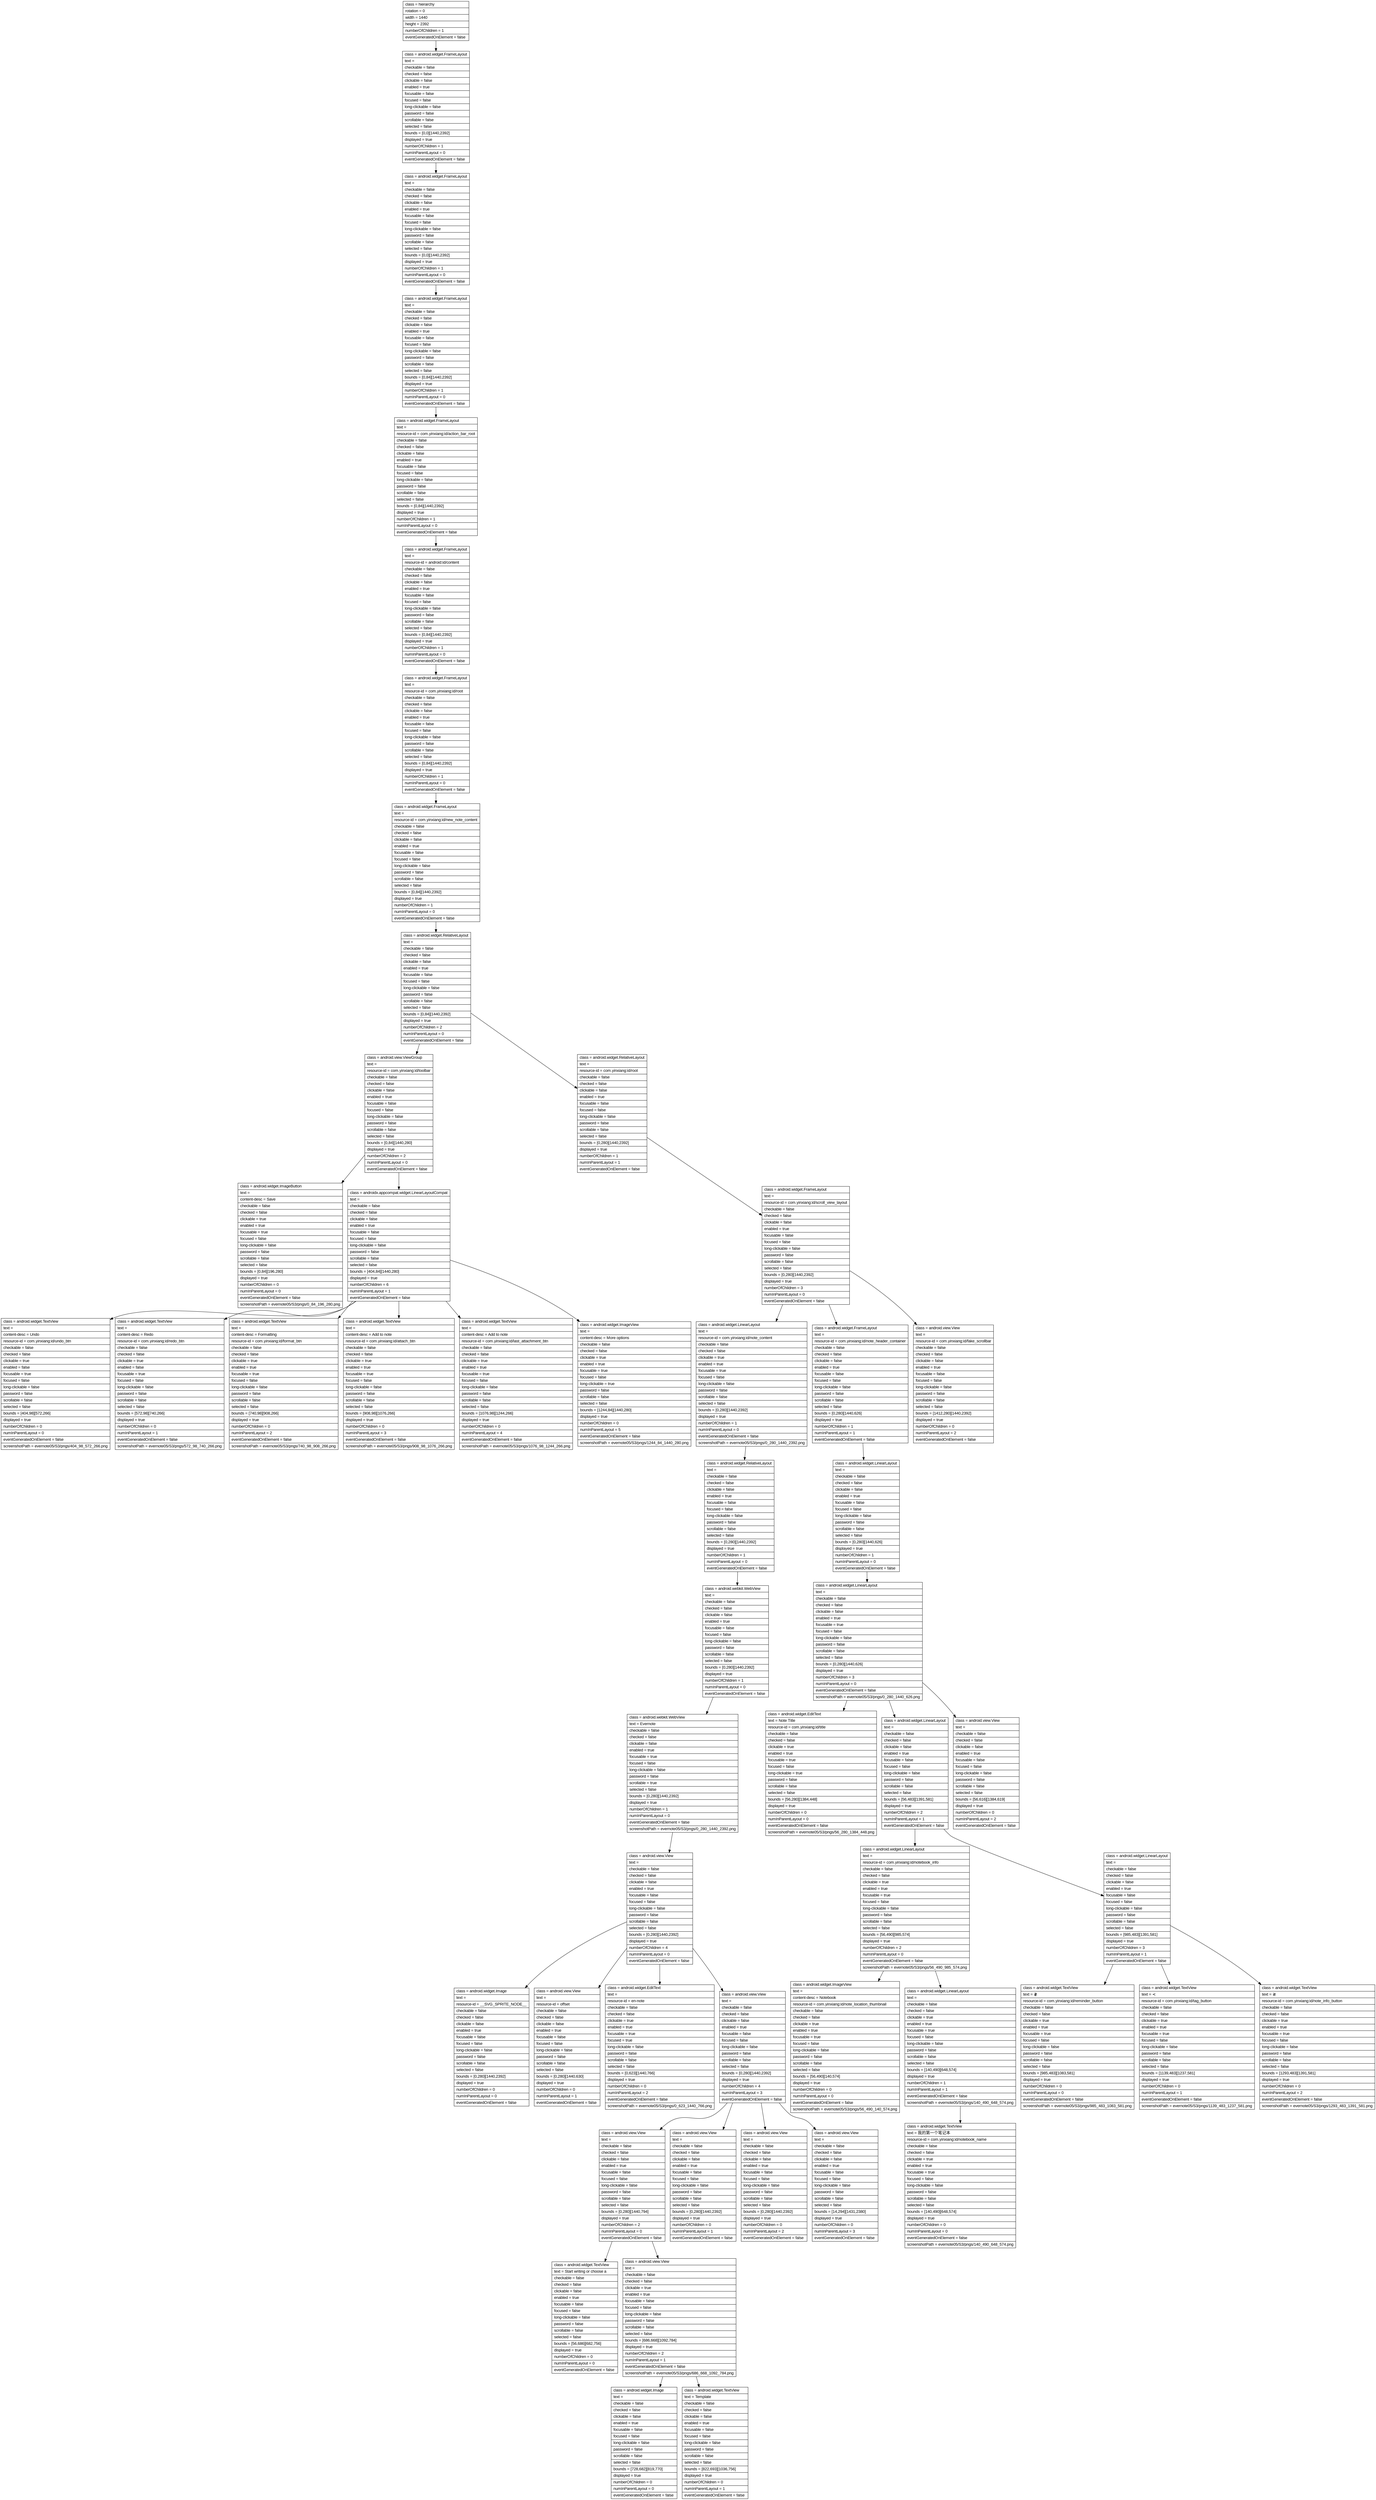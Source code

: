 digraph Layout {

	node [shape=record fontname=Arial];

	0	[label="{class = hierarchy\l|rotation = 0\l|width = 1440\l|height = 2392\l|numberOfChildren = 1\l|eventGeneratedOnElement = false \l}"]
	1	[label="{class = android.widget.FrameLayout\l|text = \l|checkable = false\l|checked = false\l|clickable = false\l|enabled = true\l|focusable = false\l|focused = false\l|long-clickable = false\l|password = false\l|scrollable = false\l|selected = false\l|bounds = [0,0][1440,2392]\l|displayed = true\l|numberOfChildren = 1\l|numInParentLayout = 0\l|eventGeneratedOnElement = false \l}"]
	2	[label="{class = android.widget.FrameLayout\l|text = \l|checkable = false\l|checked = false\l|clickable = false\l|enabled = true\l|focusable = false\l|focused = false\l|long-clickable = false\l|password = false\l|scrollable = false\l|selected = false\l|bounds = [0,0][1440,2392]\l|displayed = true\l|numberOfChildren = 1\l|numInParentLayout = 0\l|eventGeneratedOnElement = false \l}"]
	3	[label="{class = android.widget.FrameLayout\l|text = \l|checkable = false\l|checked = false\l|clickable = false\l|enabled = true\l|focusable = false\l|focused = false\l|long-clickable = false\l|password = false\l|scrollable = false\l|selected = false\l|bounds = [0,84][1440,2392]\l|displayed = true\l|numberOfChildren = 1\l|numInParentLayout = 0\l|eventGeneratedOnElement = false \l}"]
	4	[label="{class = android.widget.FrameLayout\l|text = \l|resource-id = com.yinxiang:id/action_bar_root\l|checkable = false\l|checked = false\l|clickable = false\l|enabled = true\l|focusable = false\l|focused = false\l|long-clickable = false\l|password = false\l|scrollable = false\l|selected = false\l|bounds = [0,84][1440,2392]\l|displayed = true\l|numberOfChildren = 1\l|numInParentLayout = 0\l|eventGeneratedOnElement = false \l}"]
	5	[label="{class = android.widget.FrameLayout\l|text = \l|resource-id = android:id/content\l|checkable = false\l|checked = false\l|clickable = false\l|enabled = true\l|focusable = false\l|focused = false\l|long-clickable = false\l|password = false\l|scrollable = false\l|selected = false\l|bounds = [0,84][1440,2392]\l|displayed = true\l|numberOfChildren = 1\l|numInParentLayout = 0\l|eventGeneratedOnElement = false \l}"]
	6	[label="{class = android.widget.FrameLayout\l|text = \l|resource-id = com.yinxiang:id/root\l|checkable = false\l|checked = false\l|clickable = false\l|enabled = true\l|focusable = false\l|focused = false\l|long-clickable = false\l|password = false\l|scrollable = false\l|selected = false\l|bounds = [0,84][1440,2392]\l|displayed = true\l|numberOfChildren = 1\l|numInParentLayout = 0\l|eventGeneratedOnElement = false \l}"]
	7	[label="{class = android.widget.FrameLayout\l|text = \l|resource-id = com.yinxiang:id/new_note_content\l|checkable = false\l|checked = false\l|clickable = false\l|enabled = true\l|focusable = false\l|focused = false\l|long-clickable = false\l|password = false\l|scrollable = false\l|selected = false\l|bounds = [0,84][1440,2392]\l|displayed = true\l|numberOfChildren = 1\l|numInParentLayout = 0\l|eventGeneratedOnElement = false \l}"]
	8	[label="{class = android.widget.RelativeLayout\l|text = \l|checkable = false\l|checked = false\l|clickable = false\l|enabled = true\l|focusable = false\l|focused = false\l|long-clickable = false\l|password = false\l|scrollable = false\l|selected = false\l|bounds = [0,84][1440,2392]\l|displayed = true\l|numberOfChildren = 2\l|numInParentLayout = 0\l|eventGeneratedOnElement = false \l}"]
	9	[label="{class = android.view.ViewGroup\l|text = \l|resource-id = com.yinxiang:id/toolbar\l|checkable = false\l|checked = false\l|clickable = false\l|enabled = true\l|focusable = false\l|focused = false\l|long-clickable = false\l|password = false\l|scrollable = false\l|selected = false\l|bounds = [0,84][1440,280]\l|displayed = true\l|numberOfChildren = 2\l|numInParentLayout = 0\l|eventGeneratedOnElement = false \l}"]
	10	[label="{class = android.widget.RelativeLayout\l|text = \l|resource-id = com.yinxiang:id/root\l|checkable = false\l|checked = false\l|clickable = false\l|enabled = true\l|focusable = false\l|focused = false\l|long-clickable = false\l|password = false\l|scrollable = false\l|selected = false\l|bounds = [0,280][1440,2392]\l|displayed = true\l|numberOfChildren = 1\l|numInParentLayout = 1\l|eventGeneratedOnElement = false \l}"]
	11	[label="{class = android.widget.ImageButton\l|text = \l|content-desc = Save\l|checkable = false\l|checked = false\l|clickable = true\l|enabled = true\l|focusable = true\l|focused = false\l|long-clickable = false\l|password = false\l|scrollable = false\l|selected = false\l|bounds = [0,84][196,280]\l|displayed = true\l|numberOfChildren = 0\l|numInParentLayout = 0\l|eventGeneratedOnElement = false \l|screenshotPath = evernote05/S3/pngs/0_84_196_280.png\l}"]
	12	[label="{class = androidx.appcompat.widget.LinearLayoutCompat\l|text = \l|checkable = false\l|checked = false\l|clickable = false\l|enabled = true\l|focusable = false\l|focused = false\l|long-clickable = false\l|password = false\l|scrollable = false\l|selected = false\l|bounds = [404,84][1440,280]\l|displayed = true\l|numberOfChildren = 6\l|numInParentLayout = 1\l|eventGeneratedOnElement = false \l}"]
	13	[label="{class = android.widget.FrameLayout\l|text = \l|resource-id = com.yinxiang:id/scroll_view_layout\l|checkable = false\l|checked = false\l|clickable = false\l|enabled = true\l|focusable = false\l|focused = false\l|long-clickable = false\l|password = false\l|scrollable = false\l|selected = false\l|bounds = [0,280][1440,2392]\l|displayed = true\l|numberOfChildren = 3\l|numInParentLayout = 0\l|eventGeneratedOnElement = false \l}"]
	14	[label="{class = android.widget.TextView\l|text = \l|content-desc = Undo\l|resource-id = com.yinxiang:id/undo_btn\l|checkable = false\l|checked = false\l|clickable = true\l|enabled = false\l|focusable = true\l|focused = false\l|long-clickable = false\l|password = false\l|scrollable = false\l|selected = false\l|bounds = [404,98][572,266]\l|displayed = true\l|numberOfChildren = 0\l|numInParentLayout = 0\l|eventGeneratedOnElement = false \l|screenshotPath = evernote05/S3/pngs/404_98_572_266.png\l}"]
	15	[label="{class = android.widget.TextView\l|text = \l|content-desc = Redo\l|resource-id = com.yinxiang:id/redo_btn\l|checkable = false\l|checked = false\l|clickable = true\l|enabled = false\l|focusable = true\l|focused = false\l|long-clickable = false\l|password = false\l|scrollable = false\l|selected = false\l|bounds = [572,98][740,266]\l|displayed = true\l|numberOfChildren = 0\l|numInParentLayout = 1\l|eventGeneratedOnElement = false \l|screenshotPath = evernote05/S3/pngs/572_98_740_266.png\l}"]
	16	[label="{class = android.widget.TextView\l|text = \l|content-desc = Formatting\l|resource-id = com.yinxiang:id/format_btn\l|checkable = false\l|checked = false\l|clickable = true\l|enabled = true\l|focusable = true\l|focused = false\l|long-clickable = false\l|password = false\l|scrollable = false\l|selected = false\l|bounds = [740,98][908,266]\l|displayed = true\l|numberOfChildren = 0\l|numInParentLayout = 2\l|eventGeneratedOnElement = false \l|screenshotPath = evernote05/S3/pngs/740_98_908_266.png\l}"]
	17	[label="{class = android.widget.TextView\l|text = \l|content-desc = Add to note\l|resource-id = com.yinxiang:id/attach_btn\l|checkable = false\l|checked = false\l|clickable = true\l|enabled = true\l|focusable = true\l|focused = false\l|long-clickable = false\l|password = false\l|scrollable = false\l|selected = false\l|bounds = [908,98][1076,266]\l|displayed = true\l|numberOfChildren = 0\l|numInParentLayout = 3\l|eventGeneratedOnElement = false \l|screenshotPath = evernote05/S3/pngs/908_98_1076_266.png\l}"]
	18	[label="{class = android.widget.TextView\l|text = \l|content-desc = Add to note\l|resource-id = com.yinxiang:id/last_attachment_btn\l|checkable = false\l|checked = false\l|clickable = true\l|enabled = true\l|focusable = true\l|focused = false\l|long-clickable = false\l|password = false\l|scrollable = false\l|selected = false\l|bounds = [1076,98][1244,266]\l|displayed = true\l|numberOfChildren = 0\l|numInParentLayout = 4\l|eventGeneratedOnElement = false \l|screenshotPath = evernote05/S3/pngs/1076_98_1244_266.png\l}"]
	19	[label="{class = android.widget.ImageView\l|text = \l|content-desc = More options\l|checkable = false\l|checked = false\l|clickable = true\l|enabled = true\l|focusable = true\l|focused = false\l|long-clickable = true\l|password = false\l|scrollable = false\l|selected = false\l|bounds = [1244,84][1440,280]\l|displayed = true\l|numberOfChildren = 0\l|numInParentLayout = 5\l|eventGeneratedOnElement = false \l|screenshotPath = evernote05/S3/pngs/1244_84_1440_280.png\l}"]
	20	[label="{class = android.widget.LinearLayout\l|text = \l|resource-id = com.yinxiang:id/note_content\l|checkable = false\l|checked = false\l|clickable = true\l|enabled = true\l|focusable = true\l|focused = false\l|long-clickable = false\l|password = false\l|scrollable = false\l|selected = false\l|bounds = [0,280][1440,2392]\l|displayed = true\l|numberOfChildren = 1\l|numInParentLayout = 0\l|eventGeneratedOnElement = false \l|screenshotPath = evernote05/S3/pngs/0_280_1440_2392.png\l}"]
	21	[label="{class = android.widget.FrameLayout\l|text = \l|resource-id = com.yinxiang:id/note_header_container\l|checkable = false\l|checked = false\l|clickable = false\l|enabled = true\l|focusable = false\l|focused = false\l|long-clickable = false\l|password = false\l|scrollable = false\l|selected = false\l|bounds = [0,280][1440,626]\l|displayed = true\l|numberOfChildren = 1\l|numInParentLayout = 1\l|eventGeneratedOnElement = false \l}"]
	22	[label="{class = android.view.View\l|text = \l|resource-id = com.yinxiang:id/fake_scrollbar\l|checkable = false\l|checked = false\l|clickable = false\l|enabled = true\l|focusable = false\l|focused = false\l|long-clickable = false\l|password = false\l|scrollable = false\l|selected = false\l|bounds = [1412,280][1440,2392]\l|displayed = true\l|numberOfChildren = 0\l|numInParentLayout = 2\l|eventGeneratedOnElement = false \l}"]
	23	[label="{class = android.widget.RelativeLayout\l|text = \l|checkable = false\l|checked = false\l|clickable = false\l|enabled = true\l|focusable = false\l|focused = false\l|long-clickable = false\l|password = false\l|scrollable = false\l|selected = false\l|bounds = [0,280][1440,2392]\l|displayed = true\l|numberOfChildren = 1\l|numInParentLayout = 0\l|eventGeneratedOnElement = false \l}"]
	24	[label="{class = android.widget.LinearLayout\l|text = \l|checkable = false\l|checked = false\l|clickable = false\l|enabled = true\l|focusable = false\l|focused = false\l|long-clickable = false\l|password = false\l|scrollable = false\l|selected = false\l|bounds = [0,280][1440,626]\l|displayed = true\l|numberOfChildren = 1\l|numInParentLayout = 0\l|eventGeneratedOnElement = false \l}"]
	25	[label="{class = android.webkit.WebView\l|text = \l|checkable = false\l|checked = false\l|clickable = false\l|enabled = true\l|focusable = false\l|focused = false\l|long-clickable = false\l|password = false\l|scrollable = false\l|selected = false\l|bounds = [0,280][1440,2392]\l|displayed = true\l|numberOfChildren = 1\l|numInParentLayout = 0\l|eventGeneratedOnElement = false \l}"]
	26	[label="{class = android.widget.LinearLayout\l|text = \l|checkable = false\l|checked = false\l|clickable = false\l|enabled = true\l|focusable = true\l|focused = false\l|long-clickable = false\l|password = false\l|scrollable = false\l|selected = false\l|bounds = [0,280][1440,626]\l|displayed = true\l|numberOfChildren = 3\l|numInParentLayout = 0\l|eventGeneratedOnElement = false \l|screenshotPath = evernote05/S3/pngs/0_280_1440_626.png\l}"]
	27	[label="{class = android.webkit.WebView\l|text = Evernote\l|checkable = false\l|checked = false\l|clickable = false\l|enabled = true\l|focusable = true\l|focused = false\l|long-clickable = false\l|password = false\l|scrollable = true\l|selected = false\l|bounds = [0,280][1440,2392]\l|displayed = true\l|numberOfChildren = 1\l|numInParentLayout = 0\l|eventGeneratedOnElement = false \l|screenshotPath = evernote05/S3/pngs/0_280_1440_2392.png\l}"]
	28	[label="{class = android.widget.EditText\l|text = Note Title\l|resource-id = com.yinxiang:id/title\l|checkable = false\l|checked = false\l|clickable = true\l|enabled = true\l|focusable = true\l|focused = false\l|long-clickable = true\l|password = false\l|scrollable = false\l|selected = false\l|bounds = [56,280][1384,448]\l|displayed = true\l|numberOfChildren = 0\l|numInParentLayout = 0\l|eventGeneratedOnElement = false \l|screenshotPath = evernote05/S3/pngs/56_280_1384_448.png\l}"]
	29	[label="{class = android.widget.LinearLayout\l|text = \l|checkable = false\l|checked = false\l|clickable = false\l|enabled = true\l|focusable = false\l|focused = false\l|long-clickable = false\l|password = false\l|scrollable = false\l|selected = false\l|bounds = [56,483][1391,581]\l|displayed = true\l|numberOfChildren = 2\l|numInParentLayout = 1\l|eventGeneratedOnElement = false \l}"]
	30	[label="{class = android.view.View\l|text = \l|checkable = false\l|checked = false\l|clickable = false\l|enabled = true\l|focusable = false\l|focused = false\l|long-clickable = false\l|password = false\l|scrollable = false\l|selected = false\l|bounds = [56,616][1384,619]\l|displayed = true\l|numberOfChildren = 0\l|numInParentLayout = 2\l|eventGeneratedOnElement = false \l}"]
	31	[label="{class = android.view.View\l|text = \l|checkable = false\l|checked = false\l|clickable = false\l|enabled = true\l|focusable = false\l|focused = false\l|long-clickable = false\l|password = false\l|scrollable = false\l|selected = false\l|bounds = [0,280][1440,2392]\l|displayed = true\l|numberOfChildren = 4\l|numInParentLayout = 0\l|eventGeneratedOnElement = false \l}"]
	32	[label="{class = android.widget.LinearLayout\l|text = \l|resource-id = com.yinxiang:id/notebook_info\l|checkable = false\l|checked = false\l|clickable = true\l|enabled = true\l|focusable = true\l|focused = false\l|long-clickable = false\l|password = false\l|scrollable = false\l|selected = false\l|bounds = [56,490][985,574]\l|displayed = true\l|numberOfChildren = 2\l|numInParentLayout = 0\l|eventGeneratedOnElement = false \l|screenshotPath = evernote05/S3/pngs/56_490_985_574.png\l}"]
	33	[label="{class = android.widget.LinearLayout\l|text = \l|checkable = false\l|checked = false\l|clickable = false\l|enabled = true\l|focusable = false\l|focused = false\l|long-clickable = false\l|password = false\l|scrollable = false\l|selected = false\l|bounds = [985,483][1391,581]\l|displayed = true\l|numberOfChildren = 3\l|numInParentLayout = 1\l|eventGeneratedOnElement = false \l}"]
	34	[label="{class = android.widget.Image\l|text = \l|resource-id = __SVG_SPRITE_NODE__\l|checkable = false\l|checked = false\l|clickable = false\l|enabled = true\l|focusable = false\l|focused = false\l|long-clickable = false\l|password = false\l|scrollable = false\l|selected = false\l|bounds = [0,280][1440,2392]\l|displayed = true\l|numberOfChildren = 0\l|numInParentLayout = 0\l|eventGeneratedOnElement = false \l}"]
	35	[label="{class = android.view.View\l|text = \l|resource-id = offset\l|checkable = false\l|checked = false\l|clickable = false\l|enabled = true\l|focusable = false\l|focused = false\l|long-clickable = false\l|password = false\l|scrollable = false\l|selected = false\l|bounds = [0,280][1440,630]\l|displayed = true\l|numberOfChildren = 0\l|numInParentLayout = 1\l|eventGeneratedOnElement = false \l}"]
	36	[label="{class = android.widget.EditText\l|text = 
\l|resource-id = en-note\l|checkable = false\l|checked = false\l|clickable = true\l|enabled = true\l|focusable = true\l|focused = true\l|long-clickable = false\l|password = false\l|scrollable = false\l|selected = false\l|bounds = [0,623][1440,766]\l|displayed = true\l|numberOfChildren = 0\l|numInParentLayout = 2\l|eventGeneratedOnElement = false \l|screenshotPath = evernote05/S3/pngs/0_623_1440_766.png\l}"]
	37	[label="{class = android.view.View\l|text = \l|checkable = false\l|checked = false\l|clickable = false\l|enabled = true\l|focusable = false\l|focused = false\l|long-clickable = false\l|password = false\l|scrollable = false\l|selected = false\l|bounds = [0,280][1440,2392]\l|displayed = true\l|numberOfChildren = 4\l|numInParentLayout = 3\l|eventGeneratedOnElement = false \l}"]
	38	[label="{class = android.widget.ImageView\l|text = \l|content-desc = Notebook\l|resource-id = com.yinxiang:id/note_location_thumbnail\l|checkable = false\l|checked = false\l|clickable = true\l|enabled = true\l|focusable = true\l|focused = false\l|long-clickable = false\l|password = false\l|scrollable = false\l|selected = false\l|bounds = [56,490][140,574]\l|displayed = true\l|numberOfChildren = 0\l|numInParentLayout = 0\l|eventGeneratedOnElement = false \l|screenshotPath = evernote05/S3/pngs/56_490_140_574.png\l}"]
	39	[label="{class = android.widget.LinearLayout\l|text = \l|checkable = false\l|checked = false\l|clickable = true\l|enabled = true\l|focusable = true\l|focused = false\l|long-clickable = false\l|password = false\l|scrollable = false\l|selected = false\l|bounds = [140,490][648,574]\l|displayed = true\l|numberOfChildren = 1\l|numInParentLayout = 1\l|eventGeneratedOnElement = false \l|screenshotPath = evernote05/S3/pngs/140_490_648_574.png\l}"]
	40	[label="{class = android.widget.TextView\l|text = ≹\l|resource-id = com.yinxiang:id/reminder_button\l|checkable = false\l|checked = false\l|clickable = true\l|enabled = true\l|focusable = true\l|focused = false\l|long-clickable = false\l|password = false\l|scrollable = false\l|selected = false\l|bounds = [985,483][1083,581]\l|displayed = true\l|numberOfChildren = 0\l|numInParentLayout = 0\l|eventGeneratedOnElement = false \l|screenshotPath = evernote05/S3/pngs/985_483_1083_581.png\l}"]
	41	[label="{class = android.widget.TextView\l|text = ≺\l|resource-id = com.yinxiang:id/tag_button\l|checkable = false\l|checked = false\l|clickable = true\l|enabled = true\l|focusable = true\l|focused = false\l|long-clickable = false\l|password = false\l|scrollable = false\l|selected = false\l|bounds = [1139,483][1237,581]\l|displayed = true\l|numberOfChildren = 0\l|numInParentLayout = 1\l|eventGeneratedOnElement = false \l|screenshotPath = evernote05/S3/pngs/1139_483_1237_581.png\l}"]
	42	[label="{class = android.widget.TextView\l|text = ≷\l|resource-id = com.yinxiang:id/note_info_button\l|checkable = false\l|checked = false\l|clickable = true\l|enabled = true\l|focusable = true\l|focused = false\l|long-clickable = false\l|password = false\l|scrollable = false\l|selected = false\l|bounds = [1293,483][1391,581]\l|displayed = true\l|numberOfChildren = 0\l|numInParentLayout = 2\l|eventGeneratedOnElement = false \l|screenshotPath = evernote05/S3/pngs/1293_483_1391_581.png\l}"]
	43	[label="{class = android.view.View\l|text = \l|checkable = false\l|checked = false\l|clickable = false\l|enabled = true\l|focusable = false\l|focused = false\l|long-clickable = false\l|password = false\l|scrollable = false\l|selected = false\l|bounds = [0,280][1440,794]\l|displayed = true\l|numberOfChildren = 2\l|numInParentLayout = 0\l|eventGeneratedOnElement = false \l}"]
	44	[label="{class = android.view.View\l|text = \l|checkable = false\l|checked = false\l|clickable = false\l|enabled = true\l|focusable = false\l|focused = false\l|long-clickable = false\l|password = false\l|scrollable = false\l|selected = false\l|bounds = [0,280][1440,2392]\l|displayed = true\l|numberOfChildren = 0\l|numInParentLayout = 1\l|eventGeneratedOnElement = false \l}"]
	45	[label="{class = android.view.View\l|text = \l|checkable = false\l|checked = false\l|clickable = false\l|enabled = true\l|focusable = false\l|focused = false\l|long-clickable = false\l|password = false\l|scrollable = false\l|selected = false\l|bounds = [0,280][1440,2392]\l|displayed = true\l|numberOfChildren = 0\l|numInParentLayout = 2\l|eventGeneratedOnElement = false \l}"]
	46	[label="{class = android.view.View\l|text = \l|checkable = false\l|checked = false\l|clickable = false\l|enabled = true\l|focusable = false\l|focused = false\l|long-clickable = false\l|password = false\l|scrollable = false\l|selected = false\l|bounds = [14,294][1431,2380]\l|displayed = true\l|numberOfChildren = 0\l|numInParentLayout = 3\l|eventGeneratedOnElement = false \l}"]
	47	[label="{class = android.widget.TextView\l|text = 我的第一个笔记本\l|resource-id = com.yinxiang:id/notebook_name\l|checkable = false\l|checked = false\l|clickable = true\l|enabled = true\l|focusable = true\l|focused = false\l|long-clickable = false\l|password = false\l|scrollable = false\l|selected = false\l|bounds = [140,490][648,574]\l|displayed = true\l|numberOfChildren = 0\l|numInParentLayout = 0\l|eventGeneratedOnElement = false \l|screenshotPath = evernote05/S3/pngs/140_490_648_574.png\l}"]
	48	[label="{class = android.widget.TextView\l|text = Start writing or choose a \l|checkable = false\l|checked = false\l|clickable = false\l|enabled = true\l|focusable = false\l|focused = false\l|long-clickable = false\l|password = false\l|scrollable = false\l|selected = false\l|bounds = [56,686][682,756]\l|displayed = true\l|numberOfChildren = 0\l|numInParentLayout = 0\l|eventGeneratedOnElement = false \l}"]
	49	[label="{class = android.view.View\l|text = \l|checkable = false\l|checked = false\l|clickable = true\l|enabled = true\l|focusable = false\l|focused = false\l|long-clickable = false\l|password = false\l|scrollable = false\l|selected = false\l|bounds = [686,668][1092,784]\l|displayed = true\l|numberOfChildren = 2\l|numInParentLayout = 1\l|eventGeneratedOnElement = false \l|screenshotPath = evernote05/S3/pngs/686_668_1092_784.png\l}"]
	50	[label="{class = android.widget.Image\l|text = \l|checkable = false\l|checked = false\l|clickable = false\l|enabled = true\l|focusable = false\l|focused = false\l|long-clickable = false\l|password = false\l|scrollable = false\l|selected = false\l|bounds = [728,682][819,770]\l|displayed = true\l|numberOfChildren = 0\l|numInParentLayout = 0\l|eventGeneratedOnElement = false \l}"]
	51	[label="{class = android.widget.TextView\l|text = Template\l|checkable = false\l|checked = false\l|clickable = false\l|enabled = true\l|focusable = false\l|focused = false\l|long-clickable = false\l|password = false\l|scrollable = false\l|selected = false\l|bounds = [822,693][1036,756]\l|displayed = true\l|numberOfChildren = 0\l|numInParentLayout = 1\l|eventGeneratedOnElement = false \l}"]


	0 -> 1
	1 -> 2
	2 -> 3
	3 -> 4
	4 -> 5
	5 -> 6
	6 -> 7
	7 -> 8
	8 -> 9
	8 -> 10
	9 -> 11
	9 -> 12
	10 -> 13
	12 -> 14
	12 -> 15
	12 -> 16
	12 -> 17
	12 -> 18
	12 -> 19
	13 -> 20
	13 -> 21
	13 -> 22
	20 -> 23
	21 -> 24
	23 -> 25
	24 -> 26
	25 -> 27
	26 -> 28
	26 -> 29
	26 -> 30
	27 -> 31
	29 -> 32
	29 -> 33
	31 -> 34
	31 -> 35
	31 -> 36
	31 -> 37
	32 -> 38
	32 -> 39
	33 -> 40
	33 -> 41
	33 -> 42
	37 -> 43
	37 -> 44
	37 -> 45
	37 -> 46
	39 -> 47
	43 -> 48
	43 -> 49
	49 -> 50
	49 -> 51


}